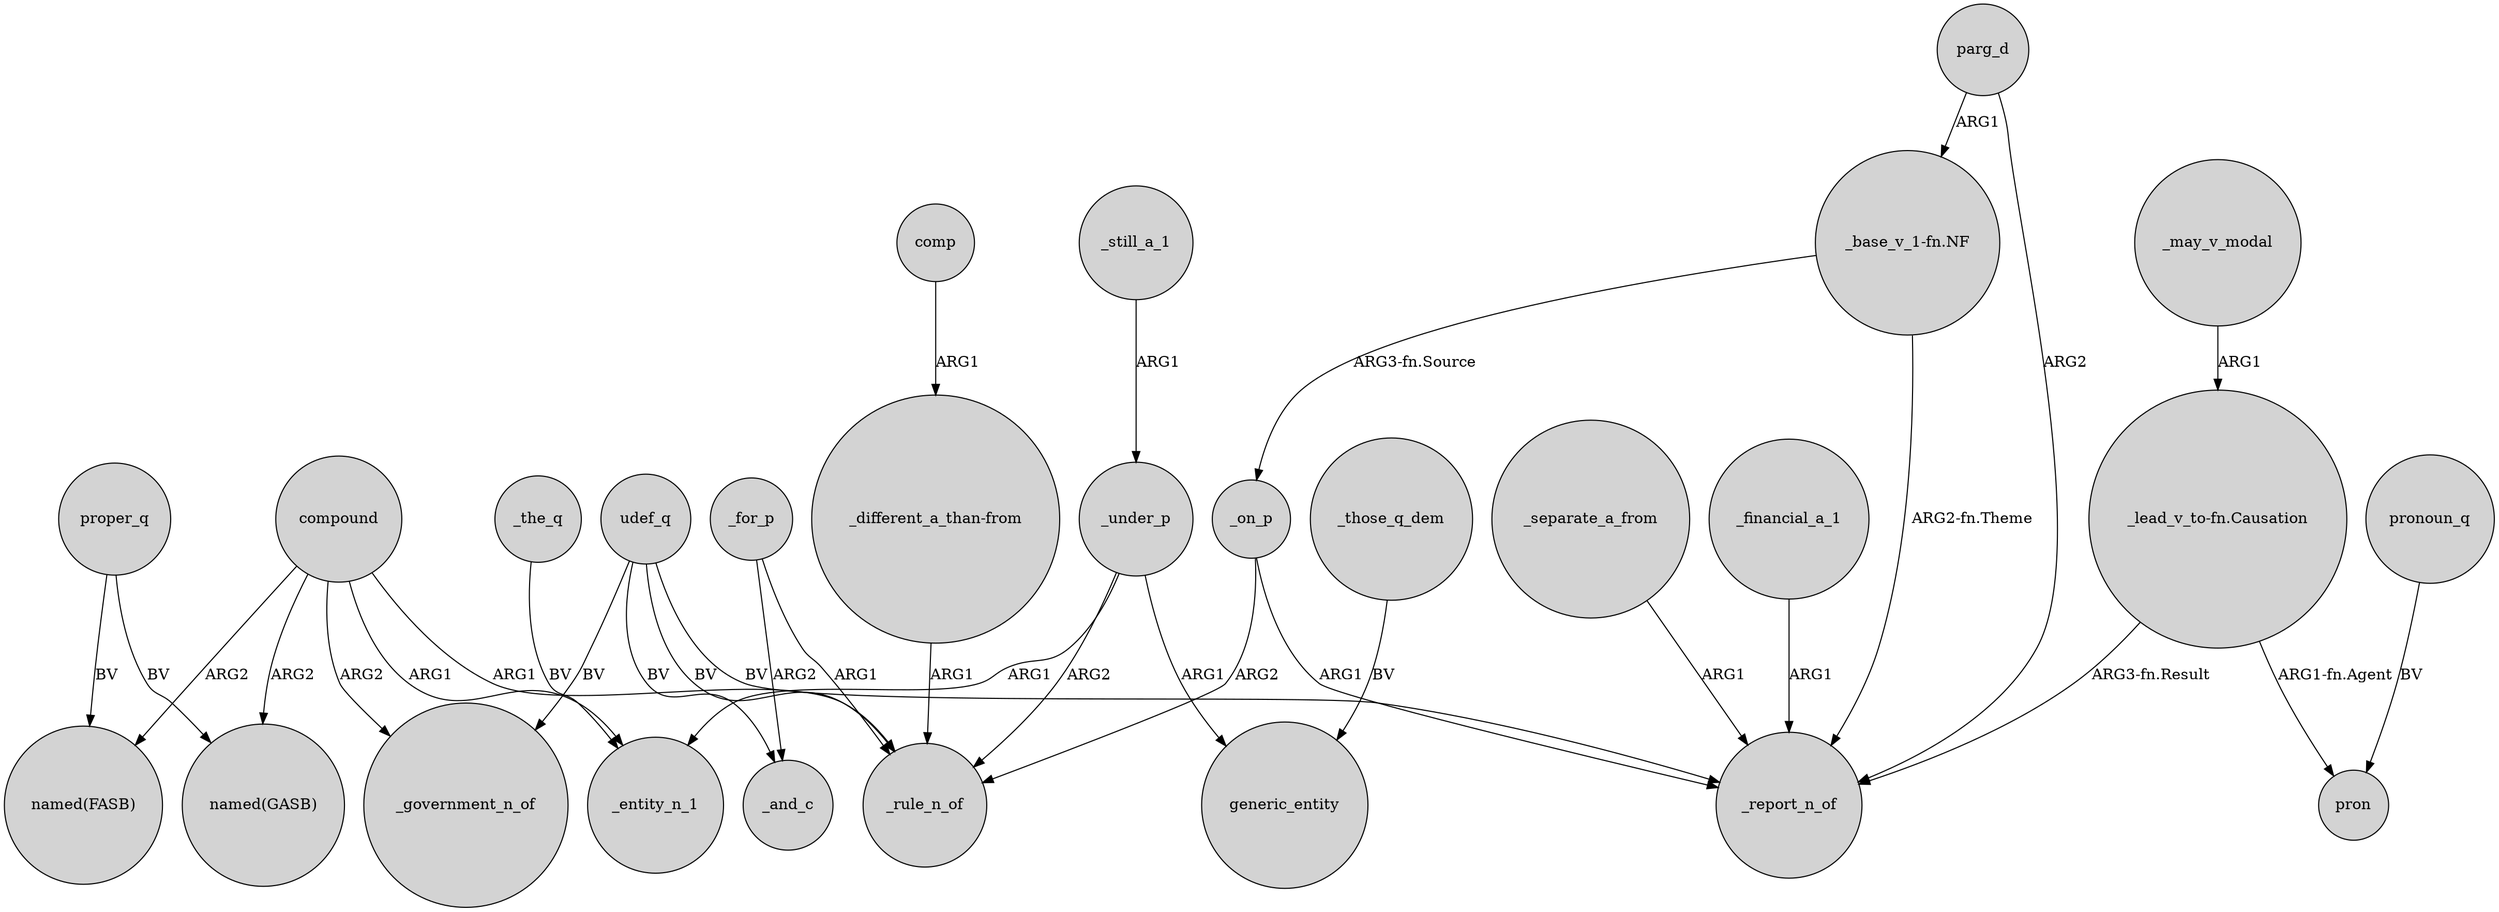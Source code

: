 digraph {
	node [shape=circle style=filled]
	udef_q -> _rule_n_of [label=BV]
	_under_p -> _entity_n_1 [label=ARG1]
	_separate_a_from -> _report_n_of [label=ARG1]
	compound -> "named(FASB)" [label=ARG2]
	"_base_v_1-fn.NF" -> _report_n_of [label="ARG2-fn.Theme"]
	_the_q -> _entity_n_1 [label=BV]
	compound -> _government_n_of [label=ARG2]
	udef_q -> _government_n_of [label=BV]
	compound -> _rule_n_of [label=ARG1]
	"_lead_v_to-fn.Causation" -> _report_n_of [label="ARG3-fn.Result"]
	_under_p -> _rule_n_of [label=ARG2]
	_for_p -> _and_c [label=ARG2]
	udef_q -> _report_n_of [label=BV]
	_those_q_dem -> generic_entity [label=BV]
	_still_a_1 -> _under_p [label=ARG1]
	parg_d -> _report_n_of [label=ARG2]
	_financial_a_1 -> _report_n_of [label=ARG1]
	"_base_v_1-fn.NF" -> _on_p [label="ARG3-fn.Source"]
	proper_q -> "named(GASB)" [label=BV]
	pronoun_q -> pron [label=BV]
	_on_p -> _rule_n_of [label=ARG2]
	"_different_a_than-from" -> _rule_n_of [label=ARG1]
	_may_v_modal -> "_lead_v_to-fn.Causation" [label=ARG1]
	_for_p -> _rule_n_of [label=ARG1]
	comp -> "_different_a_than-from" [label=ARG1]
	compound -> "named(GASB)" [label=ARG2]
	_on_p -> _report_n_of [label=ARG1]
	proper_q -> "named(FASB)" [label=BV]
	udef_q -> _and_c [label=BV]
	_under_p -> generic_entity [label=ARG1]
	compound -> _entity_n_1 [label=ARG1]
	parg_d -> "_base_v_1-fn.NF" [label=ARG1]
	"_lead_v_to-fn.Causation" -> pron [label="ARG1-fn.Agent"]
}
